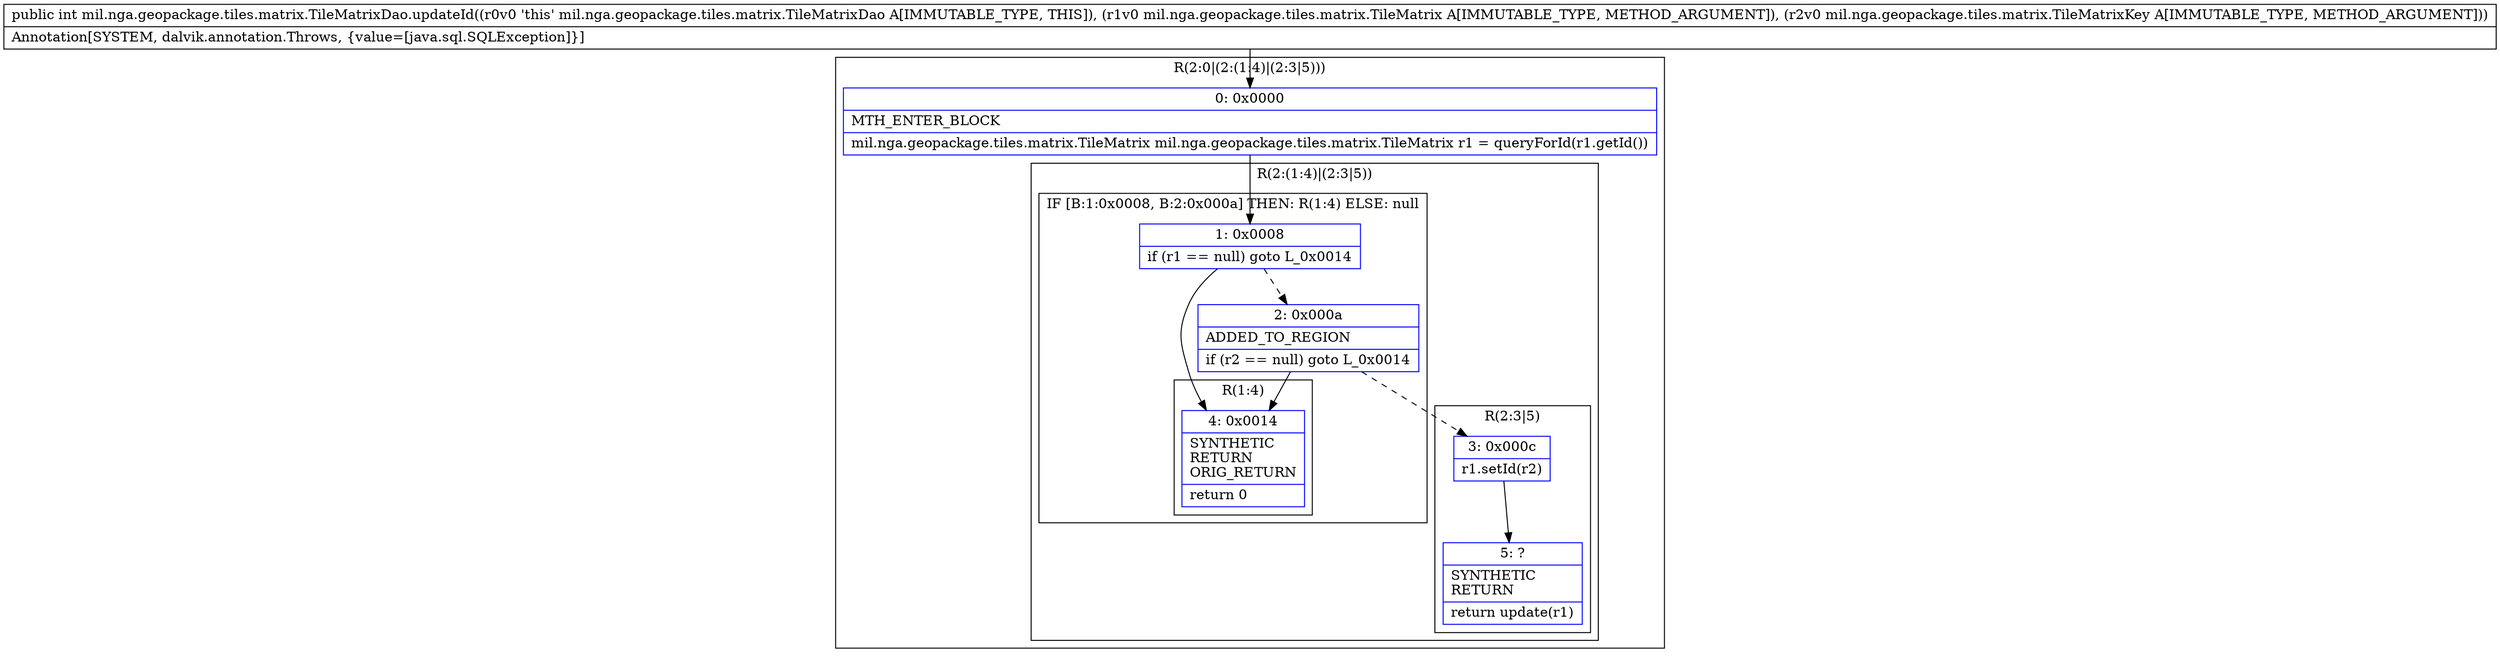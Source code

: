 digraph "CFG formil.nga.geopackage.tiles.matrix.TileMatrixDao.updateId(Lmil\/nga\/geopackage\/tiles\/matrix\/TileMatrix;Lmil\/nga\/geopackage\/tiles\/matrix\/TileMatrixKey;)I" {
subgraph cluster_Region_60648396 {
label = "R(2:0|(2:(1:4)|(2:3|5)))";
node [shape=record,color=blue];
Node_0 [shape=record,label="{0\:\ 0x0000|MTH_ENTER_BLOCK\l|mil.nga.geopackage.tiles.matrix.TileMatrix mil.nga.geopackage.tiles.matrix.TileMatrix r1 = queryForId(r1.getId())\l}"];
subgraph cluster_Region_2117275761 {
label = "R(2:(1:4)|(2:3|5))";
node [shape=record,color=blue];
subgraph cluster_IfRegion_35863935 {
label = "IF [B:1:0x0008, B:2:0x000a] THEN: R(1:4) ELSE: null";
node [shape=record,color=blue];
Node_1 [shape=record,label="{1\:\ 0x0008|if (r1 == null) goto L_0x0014\l}"];
Node_2 [shape=record,label="{2\:\ 0x000a|ADDED_TO_REGION\l|if (r2 == null) goto L_0x0014\l}"];
subgraph cluster_Region_2095335123 {
label = "R(1:4)";
node [shape=record,color=blue];
Node_4 [shape=record,label="{4\:\ 0x0014|SYNTHETIC\lRETURN\lORIG_RETURN\l|return 0\l}"];
}
}
subgraph cluster_Region_442428048 {
label = "R(2:3|5)";
node [shape=record,color=blue];
Node_3 [shape=record,label="{3\:\ 0x000c|r1.setId(r2)\l}"];
Node_5 [shape=record,label="{5\:\ ?|SYNTHETIC\lRETURN\l|return update(r1)\l}"];
}
}
}
MethodNode[shape=record,label="{public int mil.nga.geopackage.tiles.matrix.TileMatrixDao.updateId((r0v0 'this' mil.nga.geopackage.tiles.matrix.TileMatrixDao A[IMMUTABLE_TYPE, THIS]), (r1v0 mil.nga.geopackage.tiles.matrix.TileMatrix A[IMMUTABLE_TYPE, METHOD_ARGUMENT]), (r2v0 mil.nga.geopackage.tiles.matrix.TileMatrixKey A[IMMUTABLE_TYPE, METHOD_ARGUMENT]))  | Annotation[SYSTEM, dalvik.annotation.Throws, \{value=[java.sql.SQLException]\}]\l}"];
MethodNode -> Node_0;
Node_0 -> Node_1;
Node_1 -> Node_2[style=dashed];
Node_1 -> Node_4;
Node_2 -> Node_3[style=dashed];
Node_2 -> Node_4;
Node_3 -> Node_5;
}

